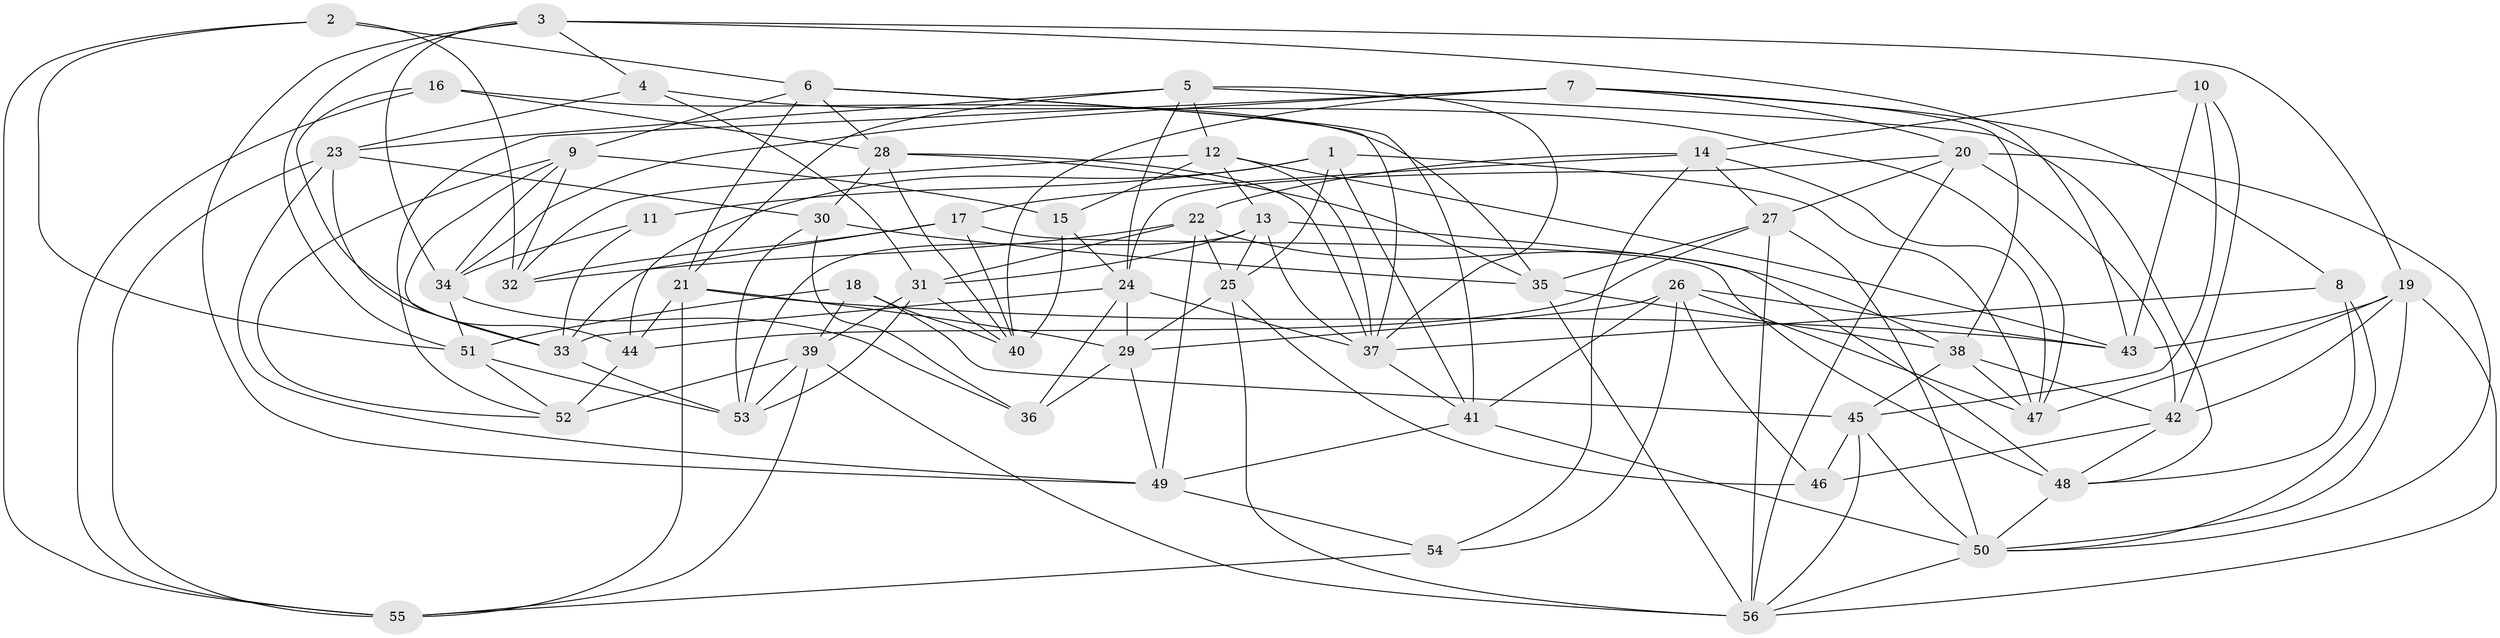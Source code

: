 // original degree distribution, {4: 1.0}
// Generated by graph-tools (version 1.1) at 2025/50/03/09/25 03:50:50]
// undirected, 56 vertices, 157 edges
graph export_dot {
graph [start="1"]
  node [color=gray90,style=filled];
  1;
  2;
  3;
  4;
  5;
  6;
  7;
  8;
  9;
  10;
  11;
  12;
  13;
  14;
  15;
  16;
  17;
  18;
  19;
  20;
  21;
  22;
  23;
  24;
  25;
  26;
  27;
  28;
  29;
  30;
  31;
  32;
  33;
  34;
  35;
  36;
  37;
  38;
  39;
  40;
  41;
  42;
  43;
  44;
  45;
  46;
  47;
  48;
  49;
  50;
  51;
  52;
  53;
  54;
  55;
  56;
  1 -- 11 [weight=2.0];
  1 -- 25 [weight=1.0];
  1 -- 41 [weight=1.0];
  1 -- 44 [weight=1.0];
  1 -- 47 [weight=1.0];
  2 -- 6 [weight=1.0];
  2 -- 32 [weight=1.0];
  2 -- 51 [weight=1.0];
  2 -- 55 [weight=1.0];
  3 -- 4 [weight=1.0];
  3 -- 19 [weight=1.0];
  3 -- 34 [weight=1.0];
  3 -- 43 [weight=1.0];
  3 -- 49 [weight=1.0];
  3 -- 51 [weight=1.0];
  4 -- 23 [weight=1.0];
  4 -- 31 [weight=1.0];
  4 -- 47 [weight=1.0];
  5 -- 12 [weight=1.0];
  5 -- 21 [weight=1.0];
  5 -- 23 [weight=1.0];
  5 -- 24 [weight=1.0];
  5 -- 37 [weight=1.0];
  5 -- 48 [weight=1.0];
  6 -- 9 [weight=1.0];
  6 -- 21 [weight=1.0];
  6 -- 28 [weight=1.0];
  6 -- 37 [weight=1.0];
  6 -- 41 [weight=1.0];
  7 -- 8 [weight=1.0];
  7 -- 20 [weight=1.0];
  7 -- 34 [weight=1.0];
  7 -- 38 [weight=1.0];
  7 -- 40 [weight=1.0];
  7 -- 52 [weight=1.0];
  8 -- 37 [weight=1.0];
  8 -- 48 [weight=1.0];
  8 -- 50 [weight=1.0];
  9 -- 15 [weight=1.0];
  9 -- 32 [weight=1.0];
  9 -- 33 [weight=1.0];
  9 -- 34 [weight=1.0];
  9 -- 52 [weight=1.0];
  10 -- 14 [weight=1.0];
  10 -- 42 [weight=1.0];
  10 -- 43 [weight=1.0];
  10 -- 45 [weight=1.0];
  11 -- 33 [weight=1.0];
  11 -- 34 [weight=1.0];
  12 -- 13 [weight=1.0];
  12 -- 15 [weight=1.0];
  12 -- 32 [weight=1.0];
  12 -- 37 [weight=1.0];
  12 -- 43 [weight=1.0];
  13 -- 25 [weight=1.0];
  13 -- 31 [weight=1.0];
  13 -- 37 [weight=1.0];
  13 -- 48 [weight=1.0];
  13 -- 53 [weight=1.0];
  14 -- 17 [weight=1.0];
  14 -- 22 [weight=1.0];
  14 -- 27 [weight=1.0];
  14 -- 47 [weight=1.0];
  14 -- 54 [weight=1.0];
  15 -- 24 [weight=1.0];
  15 -- 40 [weight=1.0];
  16 -- 28 [weight=1.0];
  16 -- 35 [weight=1.0];
  16 -- 44 [weight=1.0];
  16 -- 55 [weight=1.0];
  17 -- 32 [weight=2.0];
  17 -- 33 [weight=1.0];
  17 -- 40 [weight=1.0];
  17 -- 48 [weight=1.0];
  18 -- 39 [weight=1.0];
  18 -- 40 [weight=1.0];
  18 -- 45 [weight=1.0];
  18 -- 51 [weight=1.0];
  19 -- 42 [weight=1.0];
  19 -- 43 [weight=1.0];
  19 -- 47 [weight=1.0];
  19 -- 50 [weight=1.0];
  19 -- 56 [weight=1.0];
  20 -- 24 [weight=1.0];
  20 -- 27 [weight=1.0];
  20 -- 42 [weight=1.0];
  20 -- 50 [weight=1.0];
  20 -- 56 [weight=1.0];
  21 -- 29 [weight=1.0];
  21 -- 43 [weight=1.0];
  21 -- 44 [weight=1.0];
  21 -- 55 [weight=1.0];
  22 -- 25 [weight=1.0];
  22 -- 31 [weight=1.0];
  22 -- 32 [weight=1.0];
  22 -- 38 [weight=1.0];
  22 -- 49 [weight=1.0];
  23 -- 30 [weight=1.0];
  23 -- 33 [weight=1.0];
  23 -- 49 [weight=1.0];
  23 -- 55 [weight=1.0];
  24 -- 29 [weight=1.0];
  24 -- 33 [weight=1.0];
  24 -- 36 [weight=2.0];
  24 -- 37 [weight=1.0];
  25 -- 29 [weight=1.0];
  25 -- 46 [weight=1.0];
  25 -- 56 [weight=1.0];
  26 -- 29 [weight=1.0];
  26 -- 41 [weight=1.0];
  26 -- 43 [weight=1.0];
  26 -- 46 [weight=1.0];
  26 -- 47 [weight=1.0];
  26 -- 54 [weight=1.0];
  27 -- 35 [weight=1.0];
  27 -- 44 [weight=1.0];
  27 -- 50 [weight=1.0];
  27 -- 56 [weight=1.0];
  28 -- 30 [weight=1.0];
  28 -- 35 [weight=1.0];
  28 -- 37 [weight=1.0];
  28 -- 40 [weight=1.0];
  29 -- 36 [weight=1.0];
  29 -- 49 [weight=1.0];
  30 -- 35 [weight=1.0];
  30 -- 36 [weight=2.0];
  30 -- 53 [weight=1.0];
  31 -- 39 [weight=1.0];
  31 -- 40 [weight=1.0];
  31 -- 53 [weight=1.0];
  33 -- 53 [weight=1.0];
  34 -- 36 [weight=1.0];
  34 -- 51 [weight=1.0];
  35 -- 38 [weight=1.0];
  35 -- 56 [weight=1.0];
  37 -- 41 [weight=1.0];
  38 -- 42 [weight=1.0];
  38 -- 45 [weight=1.0];
  38 -- 47 [weight=1.0];
  39 -- 52 [weight=1.0];
  39 -- 53 [weight=1.0];
  39 -- 55 [weight=1.0];
  39 -- 56 [weight=1.0];
  41 -- 49 [weight=1.0];
  41 -- 50 [weight=1.0];
  42 -- 46 [weight=1.0];
  42 -- 48 [weight=1.0];
  44 -- 52 [weight=2.0];
  45 -- 46 [weight=1.0];
  45 -- 50 [weight=1.0];
  45 -- 56 [weight=1.0];
  48 -- 50 [weight=1.0];
  49 -- 54 [weight=1.0];
  50 -- 56 [weight=1.0];
  51 -- 52 [weight=1.0];
  51 -- 53 [weight=1.0];
  54 -- 55 [weight=1.0];
}
